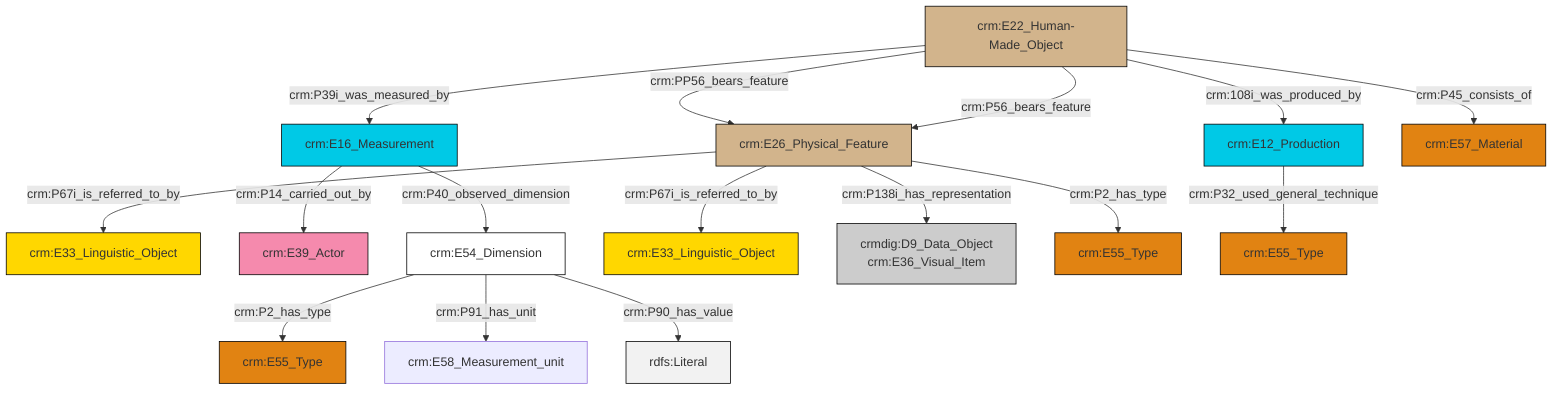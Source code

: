 graph TD
classDef Literal fill:#f2f2f2,stroke:#000000;
classDef CRM_Entity fill:#FFFFFF,stroke:#000000;
classDef Temporal_Entity fill:#00C9E6, stroke:#000000;
classDef Type fill:#E18312, stroke:#000000;
classDef Time-Span fill:#2C9C91, stroke:#000000;
classDef Appellation fill:#FFEB7F, stroke:#000000;
classDef Place fill:#008836, stroke:#000000;
classDef Persistent_Item fill:#B266B2, stroke:#000000;
classDef Conceptual_Object fill:#FFD700, stroke:#000000;
classDef Physical_Thing fill:#D2B48C, stroke:#000000;
classDef Actor fill:#f58aad, stroke:#000000;
classDef PC_Classes fill:#4ce600, stroke:#000000;
classDef Multi fill:#cccccc,stroke:#000000;

2["crm:E16_Measurement"]:::Temporal_Entity -->|crm:P14_carried_out_by| 3["crm:E39_Actor"]:::Actor
4["crm:E22_Human-Made_Object"]:::Physical_Thing -->|crm:PP56_bears_feature| 5["crm:E26_Physical_Feature"]:::Physical_Thing
6["crm:E54_Dimension"]:::CRM_Entity -->|crm:P2_has_type| 7["crm:E55_Type"]:::Type
5["crm:E26_Physical_Feature"]:::Physical_Thing -->|crm:P67i_is_referred_to_by| 8["crm:E33_Linguistic_Object"]:::Conceptual_Object
5["crm:E26_Physical_Feature"]:::Physical_Thing -->|crm:P138i_has_representation| 10["crmdig:D9_Data_Object<br>crm:E36_Visual_Item"]:::Multi
5["crm:E26_Physical_Feature"]:::Physical_Thing -->|crm:P2_has_type| 19["crm:E55_Type"]:::Type
2["crm:E16_Measurement"]:::Temporal_Entity -->|crm:P40_observed_dimension| 6["crm:E54_Dimension"]:::CRM_Entity
6["crm:E54_Dimension"]:::CRM_Entity -->|crm:P91_has_unit| 17["crm:E58_Measurement_unit"]:::Default
5["crm:E26_Physical_Feature"]:::Physical_Thing -->|crm:P67i_is_referred_to_by| 0["crm:E33_Linguistic_Object"]:::Conceptual_Object
13["crm:E12_Production"]:::Temporal_Entity -->|crm:P32_used_general_technique| 22["crm:E55_Type"]:::Type
6["crm:E54_Dimension"]:::CRM_Entity -->|crm:P90_has_value| 24[rdfs:Literal]:::Literal
4["crm:E22_Human-Made_Object"]:::Physical_Thing -->|crm:P45_consists_of| 15["crm:E57_Material"]:::Type
4["crm:E22_Human-Made_Object"]:::Physical_Thing -->|crm:P39i_was_measured_by| 2["crm:E16_Measurement"]:::Temporal_Entity
4["crm:E22_Human-Made_Object"]:::Physical_Thing -->|crm:108i_was_produced_by| 13["crm:E12_Production"]:::Temporal_Entity
4["crm:E22_Human-Made_Object"]:::Physical_Thing -->|crm:P56_bears_feature| 5["crm:E26_Physical_Feature"]:::Physical_Thing